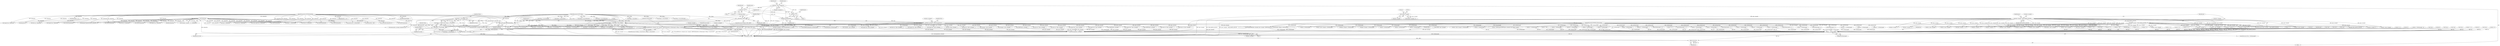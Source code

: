 digraph "0_gstreamer_bc2cdd57d549ab3ba59782e9b395d0cd683fd3ac@pointer" {
"1000952" [label="(Call,ITUnpack8Bit(pIns->pSample, pIns->nLength, (LPBYTE)lpMemFile, dwMemLength, (nFlags == RS_IT2158)))"];
"1000182" [label="(Call,pIns->pSample = AllocateSample(mem))"];
"1000186" [label="(Call,AllocateSample(mem))"];
"1000159" [label="(Call,mem *= 2)"];
"1000112" [label="(Call,mem = pIns->nLength+6)"];
"1000172" [label="(Call,mem *= 2)"];
"1000141" [label="(Call,pIns->nLength = MAX_SAMPLE_LENGTH)"];
"1000136" [label="(Call,pIns->nLength > MAX_SAMPLE_LENGTH)"];
"1000125" [label="(Call,(int)pIns->nLength)"];
"1000959" [label="(Call,(LPBYTE)lpMemFile)"];
"1000131" [label="(Call,!lpMemFile)"];
"1000104" [label="(MethodParameterIn,LPCSTR lpMemFile)"];
"1000105" [label="(MethodParameterIn,DWORD dwMemLength)"];
"1000963" [label="(Call,nFlags == RS_IT2158)"];
"1000949" [label="(Call,nFlags == RS_IT2158)"];
"1000946" [label="(Call,nFlags == RS_IT2148)"];
"1000168" [label="(Call,nFlags & RSF_STEREO)"];
"1000155" [label="(Call,nFlags & RSF_16BIT)"];
"1000103" [label="(MethodParameterIn,UINT nFlags)"];
"1002018" [label="(Call,len > dwMemLength)"];
"1002045" [label="(Return,return len;)"];
"1002032" [label="(Call,FreeSample(pIns->pSample))"];
"1000393" [label="(Call,len += 16)"];
"1000161" [label="(Literal,2)"];
"1000948" [label="(Identifier,RS_IT2148)"];
"1001655" [label="(Call,k<len)"];
"1000949" [label="(Call,nFlags == RS_IT2158)"];
"1000170" [label="(Identifier,RSF_STEREO)"];
"1001510" [label="(Call,lpMemFile+dwMemLength)"];
"1000963" [label="(Call,nFlags == RS_IT2158)"];
"1000846" [label="(Call,(short int *)lpMemFile)"];
"1000978" [label="(Call,nFlags == RS_IT21516)"];
"1000696" [label="(Call,len *= 2)"];
"1002018" [label="(Call,len > dwMemLength)"];
"1002046" [label="(Identifier,len)"];
"1001549" [label="(Call,len > 4*8)"];
"1002017" [label="(ControlStructure,if (len > dwMemLength))"];
"1001559" [label="(Call,nFlags == RS_PCM32S)"];
"1000316" [label="(Call,memcpy(CompressionTable, lpMemFile, 16))"];
"1001740" [label="(Call,(LPBYTE)lpMemFile)"];
"1000145" [label="(Identifier,MAX_SAMPLE_LENGTH)"];
"1000964" [label="(Identifier,nFlags)"];
"1001544" [label="(Call,len > dwMemLength)"];
"1000347" [label="(Call,(BYTE)lpMemFile[j])"];
"1000637" [label="(Call,(signed char *)pIns->pSample)"];
"1001732" [label="(Call,nFlags == RS_STIPCM32S)"];
"1000248" [label="(Call,len = pIns->nLength)"];
"1000154" [label="(ControlStructure,if (nFlags & RSF_16BIT))"];
"1002044" [label="(Identifier,pIns)"];
"1000962" [label="(Identifier,dwMemLength)"];
"1000181" [label="(Call,(pIns->pSample = AllocateSample(mem)) == NULL)"];
"1000811" [label="(Call,len *= 2)"];
"1001567" [label="(Call,(LPBYTE)lpMemFile)"];
"1000645" [label="(Call,(signed char *)lpMemFile)"];
"1000940" [label="(Call,len < 4)"];
"1002045" [label="(Return,return len;)"];
"1001748" [label="(Call,nFlags == RS_STIPCM32S)"];
"1002026" [label="(Block,)"];
"1001447" [label="(Call,nFlags != RS_MDL16)"];
"1001322" [label="(Call,len >= 4)"];
"1001502" [label="(Call,(LPBYTE)lpMemFile)"];
"1001990" [label="(Call,len *= 4)"];
"1000967" [label="(Call,ITUnpack16Bit(pIns->pSample, pIns->nLength, (LPBYTE)lpMemFile, dwMemLength, (nFlags == RS_IT21516)))"];
"1002004" [label="(Call,len = pIns->nLength = dwMemLength)"];
"1001199" [label="(Call,(LPDWORD)(lpMemFile+4))"];
"1000132" [label="(Identifier,lpMemFile)"];
"1002033" [label="(Call,pIns->pSample)"];
"1001163" [label="(Call,len *= 4)"];
"1000573" [label="(Call,pIns->nLength * 2)"];
"1001912" [label="(Call,len*4 > dwMemLength)"];
"1000524" [label="(Call,len > 1)"];
"1001230" [label="(Call,len-9)"];
"1000956" [label="(Call,pIns->nLength)"];
"1000213" [label="(Call,pIns->nLength = dwMemLength)"];
"1000137" [label="(Call,pIns->nLength)"];
"1001212" [label="(Call,dmax = pIns->nLength)"];
"1001102" [label="(Call,dwMemLength >> 2)"];
"1001575" [label="(Call,nFlags == RS_PCM32S)"];
"1001017" [label="(Call,(LPBYTE)lpMemFile)"];
"1001919" [label="(Call,dwMemLength >> 2)"];
"1000828" [label="(Call,nFlags == RS_STPCM16U)"];
"1000998" [label="(Call,len = pIns->nLength)"];
"1001190" [label="(Call,(char *)pIns->pSample)"];
"1000159" [label="(Call,mem *= 2)"];
"1000908" [label="(Call,nFlags == RS_STPCM16D)"];
"1000183" [label="(Call,pIns->pSample)"];
"1001700" [label="(Call,pIns->nLength * 6)"];
"1000141" [label="(Call,pIns->nLength = MAX_SAMPLE_LENGTH)"];
"1000202" [label="(Call,len = pIns->nLength)"];
"1001368" [label="(Call,j<pIns->nLength)"];
"1000950" [label="(Identifier,nFlags)"];
"1000414" [label="(Call,(short int *)pIns->pSample)"];
"1000219" [label="(Call,*pSample = pIns->pSample)"];
"1001023" [label="(Call,(LPBYTE)pIns->pSample)"];
"1000723" [label="(Call,len = pIns->nLength)"];
"1000156" [label="(Identifier,nFlags)"];
"1000177" [label="(Identifier,pIns)"];
"1000961" [label="(Identifier,lpMemFile)"];
"1000127" [label="(Call,pIns->nLength)"];
"1000267" [label="(Call,(const signed char *)lpMemFile)"];
"1002024" [label="(Identifier,pIns)"];
"1001114" [label="(Call,(short int *)pIns->pSample)"];
"1001717" [label="(Call,len > dwMemLength)"];
"1000422" [label="(Call,(short int *)lpMemFile)"];
"1001529" [label="(Call,pIns->nLength * 3)"];
"1000407" [label="(Call,len > dwMemLength)"];
"1001011" [label="(Call,dwMemLength >> 1)"];
"1000947" [label="(Identifier,nFlags)"];
"1001254" [label="(Call,(signed char *)pIns->pSample)"];
"1001906" [label="(Call,len = pIns->nLength)"];
"1002001" [label="(Call,len > dwMemLength)"];
"1002006" [label="(Call,pIns->nLength = dwMemLength)"];
"1000167" [label="(ControlStructure,if (nFlags & RSF_STEREO))"];
"1000188" [label="(Identifier,NULL)"];
"1001004" [label="(Call,len*2 > dwMemLength)"];
"1001208" [label="(Call,len = dwMemLength)"];
"1000477" [label="(Call,(short int *)pIns->pSample)"];
"1000622" [label="(Call,pIns->nLength * 2)"];
"1000579" [label="(Call,len > dwMemLength)"];
"1000124" [label="(Call,(int)pIns->nLength < 4)"];
"1000459" [label="(Call,pIns->nLength * 2)"];
"1001818" [label="(Call,(signed short *)pIns->pSample)"];
"1000531" [label="(Call,(signed char *)pIns->pSample)"];
"1001241" [label="(Call,pIns->nLength * 2)"];
"1000320" [label="(Call,lpMemFile += 16)"];
"1002032" [label="(Call,FreeSample(pIns->pSample))"];
"1000520" [label="(Call,dwMemLength & ~1)"];
"1000208" [label="(Call,len > dwMemLength)"];
"1000594" [label="(Call,(short int *)lpMemFile)"];
"1000171" [label="(Block,)"];
"1001516" [label="(Call,(LPBYTE)pIns->pSample)"];
"1001297" [label="(Call,j<len)"];
"1001089" [label="(Call,len = pIns->nLength)"];
"1000174" [label="(Literal,2)"];
"1000628" [label="(Call,len*2 <= dwMemLength)"];
"1000125" [label="(Call,(int)pIns->nLength)"];
"1000539" [label="(Call,(signed char *)lpMemFile)"];
"1001201" [label="(Call,lpMemFile+4)"];
"1000160" [label="(Identifier,mem)"];
"1002038" [label="(Identifier,pIns)"];
"1000302" [label="(Call,(pIns->nLength + 1) / 2)"];
"1001108" [label="(Call,(short int *)lpMemFile)"];
"1001706" [label="(Call,nFlags == RS_STIPCM32S)"];
"1001645" [label="(Call,(signed short *)pIns->pSample)"];
"1001535" [label="(Call,nFlags == RS_PCM32S)"];
"1000182" [label="(Call,pIns->pSample = AllocateSample(mem))"];
"1001925" [label="(Call,(LPCBYTE)lpMemFile)"];
"1001508" [label="(Call,(LPBYTE)(lpMemFile+dwMemLength))"];
"1001287" [label="(Call,(WORD *)pIns->pSample)"];
"1001082" [label="(Call,nFlags == RS_STIPCM16U)"];
"1000468" [label="(Call,memcpy(pIns->pSample, lpMemFile, len))"];
"1001329" [label="(Call,(LPBYTE)pIns->pSample)"];
"1000122" [label="(Identifier,pIns)"];
"1000303" [label="(Call,pIns->nLength + 1)"];
"1000487" [label="(Call,j<len)"];
"1000279" [label="(Call,j<len)"];
"1000928" [label="(Call,len *= 4)"];
"1000629" [label="(Call,len*2)"];
"1000310" [label="(Call,len > dwMemLength - 16)"];
"1000951" [label="(Identifier,RS_IT2158)"];
"1001379" [label="(Call,nFlags == RS_MDL16)"];
"1000434" [label="(Call,j<len)"];
"1001476" [label="(Call,len = dwMemLength)"];
"1001274" [label="(Call,delta8 += lpMemFile[j])"];
"1000858" [label="(Call,len*4 > dwMemLength)"];
"1000312" [label="(Call,dwMemLength - 16)"];
"1001318" [label="(Call,len = dwMemLength)"];
"1000240" [label="(Call,lpMemFile[j] - 0x80)"];
"1001182" [label="(Call,packcharacter = lpMemFile[8])"];
"1000401" [label="(Call,pIns->nLength * 2)"];
"1000859" [label="(Call,len*4)"];
"1000187" [label="(Identifier,mem)"];
"1000791" [label="(Call,nFlags == RS_STPCM8D)"];
"1001828" [label="(Call,k<len)"];
"1000148" [label="(Identifier,pIns)"];
"1000211" [label="(Call,len = pIns->nLength = dwMemLength)"];
"1000184" [label="(Identifier,pIns)"];
"1000113" [label="(Identifier,mem)"];
"1000142" [label="(Call,pIns->nLength)"];
"1000169" [label="(Identifier,nFlags)"];
"1002020" [label="(Identifier,dwMemLength)"];
"1001931" [label="(Call,(short int *)pIns->pSample)"];
"1000952" [label="(Call,ITUnpack8Bit(pIns->pSample, pIns->nLength, (LPBYTE)lpMemFile, dwMemLength, (nFlags == RS_IT2158)))"];
"1000981" [label="(ControlStructure,break;)"];
"1000143" [label="(Identifier,pIns)"];
"1000713" [label="(Call,nFlags == RS_STPCM8U)"];
"1000186" [label="(Call,AllocateSample(mem))"];
"1000105" [label="(MethodParameterIn,DWORD dwMemLength)"];
"1000944" [label="(ControlStructure,if ((nFlags == RS_IT2148) || (nFlags == RS_IT2158)))"];
"1000547" [label="(Call,j<len)"];
"1000135" [label="(ControlStructure,if (pIns->nLength > MAX_SAMPLE_LENGTH))"];
"1000965" [label="(Identifier,RS_IT2158)"];
"1001173" [label="(Call,dwMemLength > 9)"];
"1000164" [label="(Identifier,pIns)"];
"1000743" [label="(Call,len*2 > dwMemLength)"];
"1000945" [label="(Call,(nFlags == RS_IT2148) || (nFlags == RS_IT2158))"];
"1000104" [label="(MethodParameterIn,LPCSTR lpMemFile)"];
"1000229" [label="(Call,j<len)"];
"1000155" [label="(Call,nFlags & RSF_16BIT)"];
"1001480" [label="(Call,len >= 4)"];
"1000254" [label="(Call,len > dwMemLength)"];
"1000357" [label="(Call,lpMemFile[j] >> 4)"];
"1000838" [label="(Call,len = pIns->nLength)"];
"1001337" [label="(Call,(LPBYTE)lpMemFile)"];
"1001178" [label="(Call,*psrc = lpMemFile)"];
"1000465" [label="(Call,len <= dwMemLength)"];
"1000586" [label="(Call,(short int *)pIns->pSample)"];
"1000173" [label="(Identifier,mem)"];
"1000157" [label="(Identifier,RSF_16BIT)"];
"1000123" [label="(Call,((int)pIns->nLength < 4) || (!lpMemFile))"];
"1000136" [label="(Call,pIns->nLength > MAX_SAMPLE_LENGTH)"];
"1002047" [label="(MethodReturn,UINT)"];
"1000112" [label="(Call,mem = pIns->nLength+6)"];
"1000114" [label="(Call,pIns->nLength+6)"];
"1001995" [label="(Call,len = pIns->nLength)"];
"1000158" [label="(Block,)"];
"1000852" [label="(Call,(short int *)pIns->pSample)"];
"1000974" [label="(Call,(LPBYTE)lpMemFile)"];
"1001205" [label="(Call,len > dwMemLength)"];
"1000737" [label="(Call,(signed char *)pIns->pSample)"];
"1000106" [label="(Block,)"];
"1000731" [label="(Call,(signed char *)lpMemFile)"];
"1000744" [label="(Call,len*2)"];
"1001485" [label="(Call,maxlen = pIns->nLength)"];
"1001095" [label="(Call,len*4 > dwMemLength)"];
"1000602" [label="(Call,j<len)"];
"1001247" [label="(Call,len > dwMemLength)"];
"1000103" [label="(MethodParameterIn,UINT nFlags)"];
"1000946" [label="(Call,nFlags == RS_IT2148)"];
"1000259" [label="(Call,*pSample = pIns->pSample)"];
"1000324" [label="(Call,*pSample = pIns->pSample)"];
"1000130" [label="(Literal,4)"];
"1001169" [label="(Call,len = 9)"];
"1000509" [label="(Call,pIns->nLength * 2)"];
"1000140" [label="(Identifier,MAX_SAMPLE_LENGTH)"];
"1000990" [label="(Call,nFlags == RS_STIPCM8U)"];
"1002011" [label="(Call,memcpy(pIns->pSample, lpMemFile, len))"];
"1001513" [label="(Call,len = DMFUnpack((LPBYTE)pIns->pSample, ibuf, ibufmax, maxlen))"];
"1000959" [label="(Call,(LPBYTE)lpMemFile)"];
"1001722" [label="(Call,len > 8*8)"];
"1001070" [label="(Call,len *= 2)"];
"1000515" [label="(Call,len > dwMemLength)"];
"1000168" [label="(Call,nFlags & RSF_STEREO)"];
"1002019" [label="(Identifier,len)"];
"1000172" [label="(Call,mem *= 2)"];
"1000953" [label="(Call,pIns->pSample)"];
"1000936" [label="(Call,len = dwMemLength)"];
"1000131" [label="(Call,!lpMemFile)"];
"1000952" -> "1000944"  [label="AST: "];
"1000952" -> "1000963"  [label="CFG: "];
"1000953" -> "1000952"  [label="AST: "];
"1000956" -> "1000952"  [label="AST: "];
"1000959" -> "1000952"  [label="AST: "];
"1000962" -> "1000952"  [label="AST: "];
"1000963" -> "1000952"  [label="AST: "];
"1000981" -> "1000952"  [label="CFG: "];
"1000952" -> "1002047"  [label="DDG: pIns->pSample"];
"1000952" -> "1002047"  [label="DDG: ITUnpack8Bit(pIns->pSample, pIns->nLength, (LPBYTE)lpMemFile, dwMemLength, (nFlags == RS_IT2158))"];
"1000952" -> "1002047"  [label="DDG: nFlags == RS_IT2158"];
"1000952" -> "1002047"  [label="DDG: (LPBYTE)lpMemFile"];
"1000952" -> "1002047"  [label="DDG: pIns->nLength"];
"1000182" -> "1000952"  [label="DDG: pIns->pSample"];
"1000141" -> "1000952"  [label="DDG: pIns->nLength"];
"1000136" -> "1000952"  [label="DDG: pIns->nLength"];
"1000959" -> "1000952"  [label="DDG: lpMemFile"];
"1000105" -> "1000952"  [label="DDG: dwMemLength"];
"1000963" -> "1000952"  [label="DDG: nFlags"];
"1000963" -> "1000952"  [label="DDG: RS_IT2158"];
"1000952" -> "1002018"  [label="DDG: dwMemLength"];
"1000952" -> "1002032"  [label="DDG: pIns->pSample"];
"1000182" -> "1000181"  [label="AST: "];
"1000182" -> "1000186"  [label="CFG: "];
"1000183" -> "1000182"  [label="AST: "];
"1000186" -> "1000182"  [label="AST: "];
"1000188" -> "1000182"  [label="CFG: "];
"1000182" -> "1002047"  [label="DDG: AllocateSample(mem)"];
"1000182" -> "1002047"  [label="DDG: pIns->pSample"];
"1000182" -> "1000181"  [label="DDG: pIns->pSample"];
"1000186" -> "1000182"  [label="DDG: mem"];
"1000182" -> "1000219"  [label="DDG: pIns->pSample"];
"1000182" -> "1000259"  [label="DDG: pIns->pSample"];
"1000182" -> "1000324"  [label="DDG: pIns->pSample"];
"1000182" -> "1000414"  [label="DDG: pIns->pSample"];
"1000182" -> "1000468"  [label="DDG: pIns->pSample"];
"1000182" -> "1000477"  [label="DDG: pIns->pSample"];
"1000182" -> "1000531"  [label="DDG: pIns->pSample"];
"1000182" -> "1000586"  [label="DDG: pIns->pSample"];
"1000182" -> "1000637"  [label="DDG: pIns->pSample"];
"1000182" -> "1000737"  [label="DDG: pIns->pSample"];
"1000182" -> "1000852"  [label="DDG: pIns->pSample"];
"1000182" -> "1000967"  [label="DDG: pIns->pSample"];
"1000182" -> "1001023"  [label="DDG: pIns->pSample"];
"1000182" -> "1001114"  [label="DDG: pIns->pSample"];
"1000182" -> "1001190"  [label="DDG: pIns->pSample"];
"1000182" -> "1001254"  [label="DDG: pIns->pSample"];
"1000182" -> "1001329"  [label="DDG: pIns->pSample"];
"1000182" -> "1001516"  [label="DDG: pIns->pSample"];
"1000182" -> "1001645"  [label="DDG: pIns->pSample"];
"1000182" -> "1001818"  [label="DDG: pIns->pSample"];
"1000182" -> "1001931"  [label="DDG: pIns->pSample"];
"1000182" -> "1002011"  [label="DDG: pIns->pSample"];
"1000182" -> "1002032"  [label="DDG: pIns->pSample"];
"1000186" -> "1000187"  [label="CFG: "];
"1000187" -> "1000186"  [label="AST: "];
"1000186" -> "1002047"  [label="DDG: mem"];
"1000186" -> "1000181"  [label="DDG: mem"];
"1000159" -> "1000186"  [label="DDG: mem"];
"1000112" -> "1000186"  [label="DDG: mem"];
"1000172" -> "1000186"  [label="DDG: mem"];
"1000159" -> "1000158"  [label="AST: "];
"1000159" -> "1000161"  [label="CFG: "];
"1000160" -> "1000159"  [label="AST: "];
"1000161" -> "1000159"  [label="AST: "];
"1000164" -> "1000159"  [label="CFG: "];
"1000112" -> "1000159"  [label="DDG: mem"];
"1000159" -> "1000172"  [label="DDG: mem"];
"1000112" -> "1000106"  [label="AST: "];
"1000112" -> "1000114"  [label="CFG: "];
"1000113" -> "1000112"  [label="AST: "];
"1000114" -> "1000112"  [label="AST: "];
"1000122" -> "1000112"  [label="CFG: "];
"1000112" -> "1002047"  [label="DDG: pIns->nLength+6"];
"1000112" -> "1002047"  [label="DDG: mem"];
"1000112" -> "1000172"  [label="DDG: mem"];
"1000172" -> "1000171"  [label="AST: "];
"1000172" -> "1000174"  [label="CFG: "];
"1000173" -> "1000172"  [label="AST: "];
"1000174" -> "1000172"  [label="AST: "];
"1000177" -> "1000172"  [label="CFG: "];
"1000141" -> "1000135"  [label="AST: "];
"1000141" -> "1000145"  [label="CFG: "];
"1000142" -> "1000141"  [label="AST: "];
"1000145" -> "1000141"  [label="AST: "];
"1000148" -> "1000141"  [label="CFG: "];
"1000141" -> "1002047"  [label="DDG: pIns->nLength"];
"1000141" -> "1002047"  [label="DDG: MAX_SAMPLE_LENGTH"];
"1000136" -> "1000141"  [label="DDG: MAX_SAMPLE_LENGTH"];
"1000141" -> "1000202"  [label="DDG: pIns->nLength"];
"1000141" -> "1000248"  [label="DDG: pIns->nLength"];
"1000141" -> "1000302"  [label="DDG: pIns->nLength"];
"1000141" -> "1000303"  [label="DDG: pIns->nLength"];
"1000141" -> "1000401"  [label="DDG: pIns->nLength"];
"1000141" -> "1000459"  [label="DDG: pIns->nLength"];
"1000141" -> "1000509"  [label="DDG: pIns->nLength"];
"1000141" -> "1000573"  [label="DDG: pIns->nLength"];
"1000141" -> "1000622"  [label="DDG: pIns->nLength"];
"1000141" -> "1000723"  [label="DDG: pIns->nLength"];
"1000141" -> "1000838"  [label="DDG: pIns->nLength"];
"1000141" -> "1000967"  [label="DDG: pIns->nLength"];
"1000141" -> "1000998"  [label="DDG: pIns->nLength"];
"1000141" -> "1001089"  [label="DDG: pIns->nLength"];
"1000141" -> "1001212"  [label="DDG: pIns->nLength"];
"1000141" -> "1001241"  [label="DDG: pIns->nLength"];
"1000141" -> "1001368"  [label="DDG: pIns->nLength"];
"1000141" -> "1001485"  [label="DDG: pIns->nLength"];
"1000141" -> "1001529"  [label="DDG: pIns->nLength"];
"1000141" -> "1001700"  [label="DDG: pIns->nLength"];
"1000141" -> "1001906"  [label="DDG: pIns->nLength"];
"1000141" -> "1001995"  [label="DDG: pIns->nLength"];
"1000136" -> "1000135"  [label="AST: "];
"1000136" -> "1000140"  [label="CFG: "];
"1000137" -> "1000136"  [label="AST: "];
"1000140" -> "1000136"  [label="AST: "];
"1000143" -> "1000136"  [label="CFG: "];
"1000148" -> "1000136"  [label="CFG: "];
"1000136" -> "1002047"  [label="DDG: MAX_SAMPLE_LENGTH"];
"1000136" -> "1002047"  [label="DDG: pIns->nLength > MAX_SAMPLE_LENGTH"];
"1000136" -> "1002047"  [label="DDG: pIns->nLength"];
"1000125" -> "1000136"  [label="DDG: pIns->nLength"];
"1000136" -> "1000202"  [label="DDG: pIns->nLength"];
"1000136" -> "1000248"  [label="DDG: pIns->nLength"];
"1000136" -> "1000302"  [label="DDG: pIns->nLength"];
"1000136" -> "1000303"  [label="DDG: pIns->nLength"];
"1000136" -> "1000401"  [label="DDG: pIns->nLength"];
"1000136" -> "1000459"  [label="DDG: pIns->nLength"];
"1000136" -> "1000509"  [label="DDG: pIns->nLength"];
"1000136" -> "1000573"  [label="DDG: pIns->nLength"];
"1000136" -> "1000622"  [label="DDG: pIns->nLength"];
"1000136" -> "1000723"  [label="DDG: pIns->nLength"];
"1000136" -> "1000838"  [label="DDG: pIns->nLength"];
"1000136" -> "1000967"  [label="DDG: pIns->nLength"];
"1000136" -> "1000998"  [label="DDG: pIns->nLength"];
"1000136" -> "1001089"  [label="DDG: pIns->nLength"];
"1000136" -> "1001212"  [label="DDG: pIns->nLength"];
"1000136" -> "1001241"  [label="DDG: pIns->nLength"];
"1000136" -> "1001368"  [label="DDG: pIns->nLength"];
"1000136" -> "1001485"  [label="DDG: pIns->nLength"];
"1000136" -> "1001529"  [label="DDG: pIns->nLength"];
"1000136" -> "1001700"  [label="DDG: pIns->nLength"];
"1000136" -> "1001906"  [label="DDG: pIns->nLength"];
"1000136" -> "1001995"  [label="DDG: pIns->nLength"];
"1000125" -> "1000124"  [label="AST: "];
"1000125" -> "1000127"  [label="CFG: "];
"1000126" -> "1000125"  [label="AST: "];
"1000127" -> "1000125"  [label="AST: "];
"1000130" -> "1000125"  [label="CFG: "];
"1000125" -> "1002047"  [label="DDG: pIns->nLength"];
"1000125" -> "1000124"  [label="DDG: pIns->nLength"];
"1000959" -> "1000961"  [label="CFG: "];
"1000960" -> "1000959"  [label="AST: "];
"1000961" -> "1000959"  [label="AST: "];
"1000962" -> "1000959"  [label="CFG: "];
"1000959" -> "1002047"  [label="DDG: lpMemFile"];
"1000131" -> "1000959"  [label="DDG: lpMemFile"];
"1000104" -> "1000959"  [label="DDG: lpMemFile"];
"1000131" -> "1000123"  [label="AST: "];
"1000131" -> "1000132"  [label="CFG: "];
"1000132" -> "1000131"  [label="AST: "];
"1000123" -> "1000131"  [label="CFG: "];
"1000131" -> "1002047"  [label="DDG: lpMemFile"];
"1000131" -> "1000123"  [label="DDG: lpMemFile"];
"1000104" -> "1000131"  [label="DDG: lpMemFile"];
"1000131" -> "1000240"  [label="DDG: lpMemFile"];
"1000131" -> "1000267"  [label="DDG: lpMemFile"];
"1000131" -> "1000316"  [label="DDG: lpMemFile"];
"1000131" -> "1000422"  [label="DDG: lpMemFile"];
"1000131" -> "1000468"  [label="DDG: lpMemFile"];
"1000131" -> "1000539"  [label="DDG: lpMemFile"];
"1000131" -> "1000594"  [label="DDG: lpMemFile"];
"1000131" -> "1000645"  [label="DDG: lpMemFile"];
"1000131" -> "1000731"  [label="DDG: lpMemFile"];
"1000131" -> "1000846"  [label="DDG: lpMemFile"];
"1000131" -> "1000974"  [label="DDG: lpMemFile"];
"1000131" -> "1001017"  [label="DDG: lpMemFile"];
"1000131" -> "1001108"  [label="DDG: lpMemFile"];
"1000131" -> "1001178"  [label="DDG: lpMemFile"];
"1000131" -> "1001182"  [label="DDG: lpMemFile"];
"1000131" -> "1001199"  [label="DDG: lpMemFile"];
"1000131" -> "1001201"  [label="DDG: lpMemFile"];
"1000131" -> "1001274"  [label="DDG: lpMemFile"];
"1000131" -> "1001337"  [label="DDG: lpMemFile"];
"1000131" -> "1001502"  [label="DDG: lpMemFile"];
"1000131" -> "1001567"  [label="DDG: lpMemFile"];
"1000131" -> "1001740"  [label="DDG: lpMemFile"];
"1000131" -> "1001925"  [label="DDG: lpMemFile"];
"1000131" -> "1002011"  [label="DDG: lpMemFile"];
"1000104" -> "1000101"  [label="AST: "];
"1000104" -> "1002047"  [label="DDG: lpMemFile"];
"1000104" -> "1000240"  [label="DDG: lpMemFile"];
"1000104" -> "1000267"  [label="DDG: lpMemFile"];
"1000104" -> "1000316"  [label="DDG: lpMemFile"];
"1000104" -> "1000320"  [label="DDG: lpMemFile"];
"1000104" -> "1000347"  [label="DDG: lpMemFile"];
"1000104" -> "1000357"  [label="DDG: lpMemFile"];
"1000104" -> "1000422"  [label="DDG: lpMemFile"];
"1000104" -> "1000468"  [label="DDG: lpMemFile"];
"1000104" -> "1000539"  [label="DDG: lpMemFile"];
"1000104" -> "1000594"  [label="DDG: lpMemFile"];
"1000104" -> "1000645"  [label="DDG: lpMemFile"];
"1000104" -> "1000731"  [label="DDG: lpMemFile"];
"1000104" -> "1000846"  [label="DDG: lpMemFile"];
"1000104" -> "1000974"  [label="DDG: lpMemFile"];
"1000104" -> "1001017"  [label="DDG: lpMemFile"];
"1000104" -> "1001108"  [label="DDG: lpMemFile"];
"1000104" -> "1001178"  [label="DDG: lpMemFile"];
"1000104" -> "1001182"  [label="DDG: lpMemFile"];
"1000104" -> "1001199"  [label="DDG: lpMemFile"];
"1000104" -> "1001201"  [label="DDG: lpMemFile"];
"1000104" -> "1001274"  [label="DDG: lpMemFile"];
"1000104" -> "1001337"  [label="DDG: lpMemFile"];
"1000104" -> "1001502"  [label="DDG: lpMemFile"];
"1000104" -> "1001508"  [label="DDG: lpMemFile"];
"1000104" -> "1001510"  [label="DDG: lpMemFile"];
"1000104" -> "1001567"  [label="DDG: lpMemFile"];
"1000104" -> "1001740"  [label="DDG: lpMemFile"];
"1000104" -> "1001925"  [label="DDG: lpMemFile"];
"1000104" -> "1002011"  [label="DDG: lpMemFile"];
"1000105" -> "1000101"  [label="AST: "];
"1000105" -> "1002047"  [label="DDG: dwMemLength"];
"1000105" -> "1000208"  [label="DDG: dwMemLength"];
"1000105" -> "1000211"  [label="DDG: dwMemLength"];
"1000105" -> "1000213"  [label="DDG: dwMemLength"];
"1000105" -> "1000254"  [label="DDG: dwMemLength"];
"1000105" -> "1000312"  [label="DDG: dwMemLength"];
"1000105" -> "1000407"  [label="DDG: dwMemLength"];
"1000105" -> "1000465"  [label="DDG: dwMemLength"];
"1000105" -> "1000515"  [label="DDG: dwMemLength"];
"1000105" -> "1000520"  [label="DDG: dwMemLength"];
"1000105" -> "1000579"  [label="DDG: dwMemLength"];
"1000105" -> "1000628"  [label="DDG: dwMemLength"];
"1000105" -> "1000743"  [label="DDG: dwMemLength"];
"1000105" -> "1000858"  [label="DDG: dwMemLength"];
"1000105" -> "1000936"  [label="DDG: dwMemLength"];
"1000105" -> "1000967"  [label="DDG: dwMemLength"];
"1000105" -> "1001004"  [label="DDG: dwMemLength"];
"1000105" -> "1001011"  [label="DDG: dwMemLength"];
"1000105" -> "1001095"  [label="DDG: dwMemLength"];
"1000105" -> "1001102"  [label="DDG: dwMemLength"];
"1000105" -> "1001173"  [label="DDG: dwMemLength"];
"1000105" -> "1001205"  [label="DDG: dwMemLength"];
"1000105" -> "1001208"  [label="DDG: dwMemLength"];
"1000105" -> "1001247"  [label="DDG: dwMemLength"];
"1000105" -> "1001318"  [label="DDG: dwMemLength"];
"1000105" -> "1001476"  [label="DDG: dwMemLength"];
"1000105" -> "1001508"  [label="DDG: dwMemLength"];
"1000105" -> "1001510"  [label="DDG: dwMemLength"];
"1000105" -> "1001544"  [label="DDG: dwMemLength"];
"1000105" -> "1001717"  [label="DDG: dwMemLength"];
"1000105" -> "1001912"  [label="DDG: dwMemLength"];
"1000105" -> "1001919"  [label="DDG: dwMemLength"];
"1000105" -> "1002001"  [label="DDG: dwMemLength"];
"1000105" -> "1002004"  [label="DDG: dwMemLength"];
"1000105" -> "1002006"  [label="DDG: dwMemLength"];
"1000105" -> "1002018"  [label="DDG: dwMemLength"];
"1000963" -> "1000965"  [label="CFG: "];
"1000964" -> "1000963"  [label="AST: "];
"1000965" -> "1000963"  [label="AST: "];
"1000963" -> "1002047"  [label="DDG: RS_IT2158"];
"1000963" -> "1002047"  [label="DDG: nFlags"];
"1000949" -> "1000963"  [label="DDG: nFlags"];
"1000949" -> "1000963"  [label="DDG: RS_IT2158"];
"1000946" -> "1000963"  [label="DDG: nFlags"];
"1000103" -> "1000963"  [label="DDG: nFlags"];
"1000949" -> "1000945"  [label="AST: "];
"1000949" -> "1000951"  [label="CFG: "];
"1000950" -> "1000949"  [label="AST: "];
"1000951" -> "1000949"  [label="AST: "];
"1000945" -> "1000949"  [label="CFG: "];
"1000949" -> "1002047"  [label="DDG: RS_IT2158"];
"1000949" -> "1000945"  [label="DDG: nFlags"];
"1000949" -> "1000945"  [label="DDG: RS_IT2158"];
"1000946" -> "1000949"  [label="DDG: nFlags"];
"1000103" -> "1000949"  [label="DDG: nFlags"];
"1000949" -> "1000978"  [label="DDG: nFlags"];
"1000946" -> "1000945"  [label="AST: "];
"1000946" -> "1000948"  [label="CFG: "];
"1000947" -> "1000946"  [label="AST: "];
"1000948" -> "1000946"  [label="AST: "];
"1000950" -> "1000946"  [label="CFG: "];
"1000945" -> "1000946"  [label="CFG: "];
"1000946" -> "1002047"  [label="DDG: RS_IT2148"];
"1000946" -> "1000945"  [label="DDG: nFlags"];
"1000946" -> "1000945"  [label="DDG: RS_IT2148"];
"1000168" -> "1000946"  [label="DDG: nFlags"];
"1000103" -> "1000946"  [label="DDG: nFlags"];
"1000946" -> "1000978"  [label="DDG: nFlags"];
"1000168" -> "1000167"  [label="AST: "];
"1000168" -> "1000170"  [label="CFG: "];
"1000169" -> "1000168"  [label="AST: "];
"1000170" -> "1000168"  [label="AST: "];
"1000173" -> "1000168"  [label="CFG: "];
"1000184" -> "1000168"  [label="CFG: "];
"1000168" -> "1002047"  [label="DDG: nFlags & RSF_STEREO"];
"1000168" -> "1002047"  [label="DDG: nFlags"];
"1000168" -> "1002047"  [label="DDG: RSF_STEREO"];
"1000155" -> "1000168"  [label="DDG: nFlags"];
"1000103" -> "1000168"  [label="DDG: nFlags"];
"1000168" -> "1000713"  [label="DDG: nFlags"];
"1000168" -> "1000828"  [label="DDG: nFlags"];
"1000168" -> "1000990"  [label="DDG: nFlags"];
"1000168" -> "1001082"  [label="DDG: nFlags"];
"1000168" -> "1001379"  [label="DDG: nFlags"];
"1000168" -> "1001535"  [label="DDG: nFlags"];
"1000168" -> "1001706"  [label="DDG: nFlags"];
"1000155" -> "1000154"  [label="AST: "];
"1000155" -> "1000157"  [label="CFG: "];
"1000156" -> "1000155"  [label="AST: "];
"1000157" -> "1000155"  [label="AST: "];
"1000160" -> "1000155"  [label="CFG: "];
"1000169" -> "1000155"  [label="CFG: "];
"1000155" -> "1002047"  [label="DDG: RSF_16BIT"];
"1000155" -> "1002047"  [label="DDG: nFlags & RSF_16BIT"];
"1000103" -> "1000155"  [label="DDG: nFlags"];
"1000103" -> "1000101"  [label="AST: "];
"1000103" -> "1002047"  [label="DDG: nFlags"];
"1000103" -> "1000713"  [label="DDG: nFlags"];
"1000103" -> "1000791"  [label="DDG: nFlags"];
"1000103" -> "1000828"  [label="DDG: nFlags"];
"1000103" -> "1000908"  [label="DDG: nFlags"];
"1000103" -> "1000978"  [label="DDG: nFlags"];
"1000103" -> "1000990"  [label="DDG: nFlags"];
"1000103" -> "1001082"  [label="DDG: nFlags"];
"1000103" -> "1001379"  [label="DDG: nFlags"];
"1000103" -> "1001447"  [label="DDG: nFlags"];
"1000103" -> "1001535"  [label="DDG: nFlags"];
"1000103" -> "1001559"  [label="DDG: nFlags"];
"1000103" -> "1001575"  [label="DDG: nFlags"];
"1000103" -> "1001706"  [label="DDG: nFlags"];
"1000103" -> "1001732"  [label="DDG: nFlags"];
"1000103" -> "1001748"  [label="DDG: nFlags"];
"1002018" -> "1002017"  [label="AST: "];
"1002018" -> "1002020"  [label="CFG: "];
"1002019" -> "1002018"  [label="AST: "];
"1002020" -> "1002018"  [label="AST: "];
"1002024" -> "1002018"  [label="CFG: "];
"1002044" -> "1002018"  [label="CFG: "];
"1002018" -> "1002047"  [label="DDG: len > dwMemLength"];
"1002018" -> "1002047"  [label="DDG: dwMemLength"];
"1002018" -> "1002047"  [label="DDG: len"];
"1000393" -> "1002018"  [label="DDG: len"];
"1000487" -> "1002018"  [label="DDG: len"];
"1001297" -> "1002018"  [label="DDG: len"];
"1001163" -> "1002018"  [label="DDG: len"];
"1000254" -> "1002018"  [label="DDG: len"];
"1000254" -> "1002018"  [label="DDG: dwMemLength"];
"1001990" -> "1002018"  [label="DDG: len"];
"1000310" -> "1002018"  [label="DDG: len"];
"1000928" -> "1002018"  [label="DDG: len"];
"1001513" -> "1002018"  [label="DDG: len"];
"1000859" -> "1002018"  [label="DDG: len"];
"1000229" -> "1002018"  [label="DDG: len"];
"1000279" -> "1002018"  [label="DDG: len"];
"1001322" -> "1002018"  [label="DDG: len"];
"1001247" -> "1002018"  [label="DDG: len"];
"1001247" -> "1002018"  [label="DDG: dwMemLength"];
"1000811" -> "1002018"  [label="DDG: len"];
"1001655" -> "1002018"  [label="DDG: len"];
"1000629" -> "1002018"  [label="DDG: len"];
"1000524" -> "1002018"  [label="DDG: len"];
"1001169" -> "1002018"  [label="DDG: len"];
"1001544" -> "1002018"  [label="DDG: len"];
"1001544" -> "1002018"  [label="DDG: dwMemLength"];
"1001828" -> "1002018"  [label="DDG: len"];
"1000579" -> "1002018"  [label="DDG: len"];
"1000579" -> "1002018"  [label="DDG: dwMemLength"];
"1000434" -> "1002018"  [label="DDG: len"];
"1000696" -> "1002018"  [label="DDG: len"];
"1000744" -> "1002018"  [label="DDG: len"];
"1000940" -> "1002018"  [label="DDG: len"];
"1000407" -> "1002018"  [label="DDG: len"];
"1000407" -> "1002018"  [label="DDG: dwMemLength"];
"1001717" -> "1002018"  [label="DDG: len"];
"1001717" -> "1002018"  [label="DDG: dwMemLength"];
"1000602" -> "1002018"  [label="DDG: len"];
"1002011" -> "1002018"  [label="DDG: len"];
"1001722" -> "1002018"  [label="DDG: len"];
"1001480" -> "1002018"  [label="DDG: len"];
"1001070" -> "1002018"  [label="DDG: len"];
"1000547" -> "1002018"  [label="DDG: len"];
"1001549" -> "1002018"  [label="DDG: len"];
"1001230" -> "1002018"  [label="DDG: len"];
"1001011" -> "1002018"  [label="DDG: dwMemLength"];
"1001912" -> "1002018"  [label="DDG: dwMemLength"];
"1001205" -> "1002018"  [label="DDG: dwMemLength"];
"1002001" -> "1002018"  [label="DDG: dwMemLength"];
"1001095" -> "1002018"  [label="DDG: dwMemLength"];
"1000208" -> "1002018"  [label="DDG: dwMemLength"];
"1000628" -> "1002018"  [label="DDG: dwMemLength"];
"1001004" -> "1002018"  [label="DDG: dwMemLength"];
"1000743" -> "1002018"  [label="DDG: dwMemLength"];
"1000312" -> "1002018"  [label="DDG: dwMemLength"];
"1000465" -> "1002018"  [label="DDG: dwMemLength"];
"1000967" -> "1002018"  [label="DDG: dwMemLength"];
"1001102" -> "1002018"  [label="DDG: dwMemLength"];
"1001173" -> "1002018"  [label="DDG: dwMemLength"];
"1000520" -> "1002018"  [label="DDG: dwMemLength"];
"1001919" -> "1002018"  [label="DDG: dwMemLength"];
"1000515" -> "1002018"  [label="DDG: dwMemLength"];
"1000858" -> "1002018"  [label="DDG: dwMemLength"];
"1002018" -> "1002045"  [label="DDG: len"];
"1002045" -> "1000106"  [label="AST: "];
"1002045" -> "1002046"  [label="CFG: "];
"1002046" -> "1002045"  [label="AST: "];
"1002047" -> "1002045"  [label="CFG: "];
"1002045" -> "1002047"  [label="DDG: <RET>"];
"1002046" -> "1002045"  [label="DDG: len"];
"1002032" -> "1002026"  [label="AST: "];
"1002032" -> "1002033"  [label="CFG: "];
"1002033" -> "1002032"  [label="AST: "];
"1002038" -> "1002032"  [label="CFG: "];
"1002032" -> "1002047"  [label="DDG: FreeSample(pIns->pSample)"];
"1000637" -> "1002032"  [label="DDG: pIns->pSample"];
"1001818" -> "1002032"  [label="DDG: pIns->pSample"];
"1001516" -> "1002032"  [label="DDG: pIns->pSample"];
"1000737" -> "1002032"  [label="DDG: pIns->pSample"];
"1001114" -> "1002032"  [label="DDG: pIns->pSample"];
"1000586" -> "1002032"  [label="DDG: pIns->pSample"];
"1000477" -> "1002032"  [label="DDG: pIns->pSample"];
"1001931" -> "1002032"  [label="DDG: pIns->pSample"];
"1001023" -> "1002032"  [label="DDG: pIns->pSample"];
"1002011" -> "1002032"  [label="DDG: pIns->pSample"];
"1001190" -> "1002032"  [label="DDG: pIns->pSample"];
"1000531" -> "1002032"  [label="DDG: pIns->pSample"];
"1000414" -> "1002032"  [label="DDG: pIns->pSample"];
"1000852" -> "1002032"  [label="DDG: pIns->pSample"];
"1001287" -> "1002032"  [label="DDG: pIns->pSample"];
"1001645" -> "1002032"  [label="DDG: pIns->pSample"];
"1001329" -> "1002032"  [label="DDG: pIns->pSample"];
"1000967" -> "1002032"  [label="DDG: pIns->pSample"];
}
